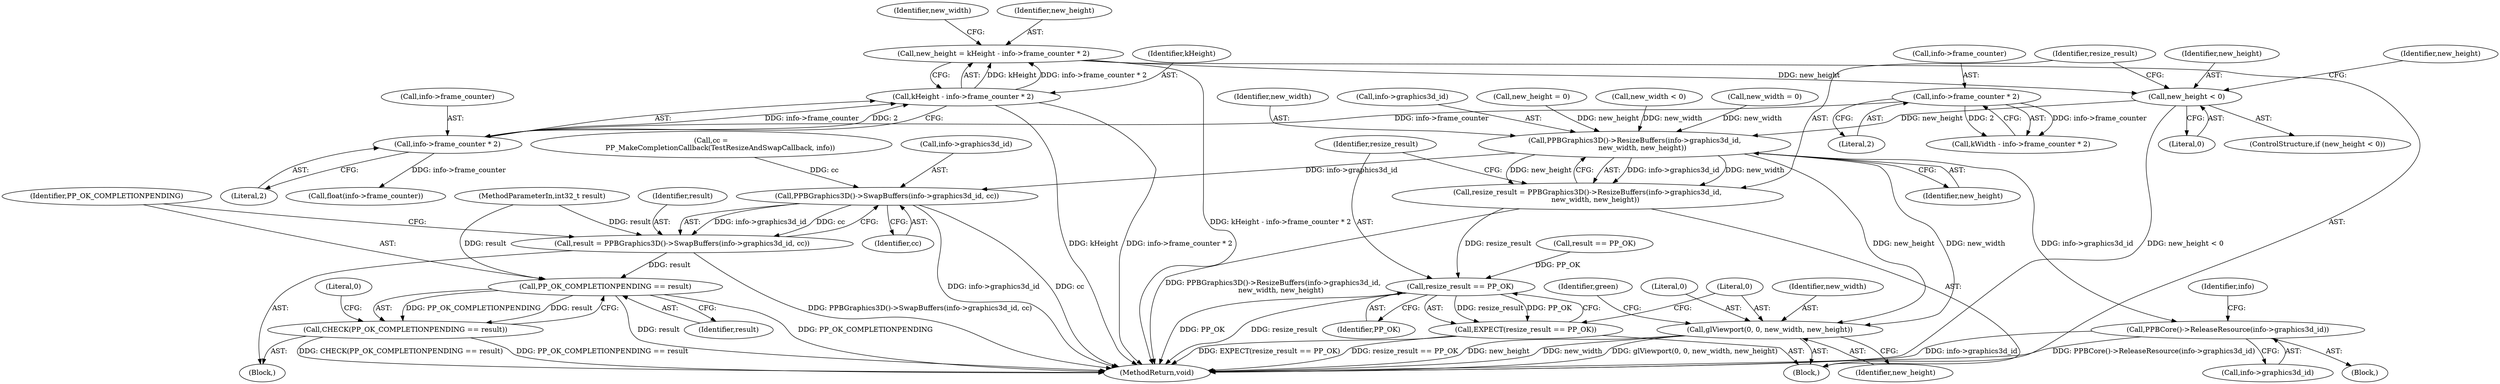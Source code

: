 digraph "1_Chrome_c96312d46205ea82764aba6255ecbb8dd5f57d11_0@integer" {
"1000125" [label="(Call,new_height = kHeight - info->frame_counter * 2)"];
"1000127" [label="(Call,kHeight - info->frame_counter * 2)"];
"1000129" [label="(Call,info->frame_counter * 2)"];
"1000119" [label="(Call,info->frame_counter * 2)"];
"1000142" [label="(Call,new_height < 0)"];
"1000151" [label="(Call,PPBGraphics3D()->ResizeBuffers(info->graphics3d_id,\n       new_width, new_height))"];
"1000149" [label="(Call,resize_result = PPBGraphics3D()->ResizeBuffers(info->graphics3d_id,\n       new_width, new_height))"];
"1000158" [label="(Call,resize_result == PP_OK)"];
"1000157" [label="(Call,EXPECT(resize_result == PP_OK))"];
"1000161" [label="(Call,glViewport(0, 0, new_width, new_height))"];
"1000210" [label="(Call,PPBGraphics3D()->SwapBuffers(info->graphics3d_id, cc))"];
"1000208" [label="(Call,result = PPBGraphics3D()->SwapBuffers(info->graphics3d_id, cc))"];
"1000216" [label="(Call,PP_OK_COMPLETIONPENDING == result)"];
"1000215" [label="(Call,CHECK(PP_OK_COMPLETIONPENDING == result))"];
"1000221" [label="(Call,PPBCore()->ReleaseResource(info->graphics3d_id))"];
"1000168" [label="(Identifier,green)"];
"1000128" [label="(Identifier,kHeight)"];
"1000135" [label="(Call,new_width < 0)"];
"1000142" [label="(Call,new_height < 0)"];
"1000220" [label="(Block,)"];
"1000138" [label="(Call,new_width = 0)"];
"1000217" [label="(Identifier,PP_OK_COMPLETIONPENDING)"];
"1000208" [label="(Call,result = PPBGraphics3D()->SwapBuffers(info->graphics3d_id, cc))"];
"1000119" [label="(Call,info->frame_counter * 2)"];
"1000117" [label="(Call,kWidth - info->frame_counter * 2)"];
"1000149" [label="(Call,resize_result = PPBGraphics3D()->ResizeBuffers(info->graphics3d_id,\n       new_width, new_height))"];
"1000163" [label="(Literal,0)"];
"1000229" [label="(Literal,0)"];
"1000155" [label="(Identifier,new_width)"];
"1000216" [label="(Call,PP_OK_COMPLETIONPENDING == result)"];
"1000211" [label="(Call,info->graphics3d_id)"];
"1000226" [label="(Identifier,info)"];
"1000120" [label="(Call,info->frame_counter)"];
"1000102" [label="(MethodParameterIn,int32_t result)"];
"1000218" [label="(Identifier,result)"];
"1000170" [label="(Call,float(info->frame_counter))"];
"1000152" [label="(Call,info->graphics3d_id)"];
"1000159" [label="(Identifier,resize_result)"];
"1000202" [label="(Call,cc =\n        PP_MakeCompletionCallback(TestResizeAndSwapCallback, info))"];
"1000162" [label="(Literal,0)"];
"1000145" [label="(Call,new_height = 0)"];
"1000200" [label="(Block,)"];
"1000209" [label="(Identifier,result)"];
"1000161" [label="(Call,glViewport(0, 0, new_width, new_height))"];
"1000151" [label="(Call,PPBGraphics3D()->ResizeBuffers(info->graphics3d_id,\n       new_width, new_height))"];
"1000125" [label="(Call,new_height = kHeight - info->frame_counter * 2)"];
"1000144" [label="(Literal,0)"];
"1000143" [label="(Identifier,new_height)"];
"1000150" [label="(Identifier,resize_result)"];
"1000160" [label="(Identifier,PP_OK)"];
"1000164" [label="(Identifier,new_width)"];
"1000127" [label="(Call,kHeight - info->frame_counter * 2)"];
"1000222" [label="(Call,info->graphics3d_id)"];
"1000221" [label="(Call,PPBCore()->ReleaseResource(info->graphics3d_id))"];
"1000165" [label="(Identifier,new_height)"];
"1000215" [label="(Call,CHECK(PP_OK_COMPLETIONPENDING == result))"];
"1000146" [label="(Identifier,new_height)"];
"1000141" [label="(ControlStructure,if (new_height < 0))"];
"1000156" [label="(Identifier,new_height)"];
"1000230" [label="(MethodReturn,void)"];
"1000105" [label="(Call,result == PP_OK)"];
"1000123" [label="(Literal,2)"];
"1000133" [label="(Literal,2)"];
"1000158" [label="(Call,resize_result == PP_OK)"];
"1000103" [label="(Block,)"];
"1000136" [label="(Identifier,new_width)"];
"1000130" [label="(Call,info->frame_counter)"];
"1000126" [label="(Identifier,new_height)"];
"1000129" [label="(Call,info->frame_counter * 2)"];
"1000210" [label="(Call,PPBGraphics3D()->SwapBuffers(info->graphics3d_id, cc))"];
"1000157" [label="(Call,EXPECT(resize_result == PP_OK))"];
"1000214" [label="(Identifier,cc)"];
"1000125" -> "1000103"  [label="AST: "];
"1000125" -> "1000127"  [label="CFG: "];
"1000126" -> "1000125"  [label="AST: "];
"1000127" -> "1000125"  [label="AST: "];
"1000136" -> "1000125"  [label="CFG: "];
"1000125" -> "1000230"  [label="DDG: kHeight - info->frame_counter * 2"];
"1000127" -> "1000125"  [label="DDG: kHeight"];
"1000127" -> "1000125"  [label="DDG: info->frame_counter * 2"];
"1000125" -> "1000142"  [label="DDG: new_height"];
"1000127" -> "1000129"  [label="CFG: "];
"1000128" -> "1000127"  [label="AST: "];
"1000129" -> "1000127"  [label="AST: "];
"1000127" -> "1000230"  [label="DDG: info->frame_counter * 2"];
"1000127" -> "1000230"  [label="DDG: kHeight"];
"1000129" -> "1000127"  [label="DDG: info->frame_counter"];
"1000129" -> "1000127"  [label="DDG: 2"];
"1000129" -> "1000133"  [label="CFG: "];
"1000130" -> "1000129"  [label="AST: "];
"1000133" -> "1000129"  [label="AST: "];
"1000119" -> "1000129"  [label="DDG: info->frame_counter"];
"1000129" -> "1000170"  [label="DDG: info->frame_counter"];
"1000119" -> "1000117"  [label="AST: "];
"1000119" -> "1000123"  [label="CFG: "];
"1000120" -> "1000119"  [label="AST: "];
"1000123" -> "1000119"  [label="AST: "];
"1000117" -> "1000119"  [label="CFG: "];
"1000119" -> "1000117"  [label="DDG: info->frame_counter"];
"1000119" -> "1000117"  [label="DDG: 2"];
"1000142" -> "1000141"  [label="AST: "];
"1000142" -> "1000144"  [label="CFG: "];
"1000143" -> "1000142"  [label="AST: "];
"1000144" -> "1000142"  [label="AST: "];
"1000146" -> "1000142"  [label="CFG: "];
"1000150" -> "1000142"  [label="CFG: "];
"1000142" -> "1000230"  [label="DDG: new_height < 0"];
"1000142" -> "1000151"  [label="DDG: new_height"];
"1000151" -> "1000149"  [label="AST: "];
"1000151" -> "1000156"  [label="CFG: "];
"1000152" -> "1000151"  [label="AST: "];
"1000155" -> "1000151"  [label="AST: "];
"1000156" -> "1000151"  [label="AST: "];
"1000149" -> "1000151"  [label="CFG: "];
"1000151" -> "1000149"  [label="DDG: info->graphics3d_id"];
"1000151" -> "1000149"  [label="DDG: new_width"];
"1000151" -> "1000149"  [label="DDG: new_height"];
"1000138" -> "1000151"  [label="DDG: new_width"];
"1000135" -> "1000151"  [label="DDG: new_width"];
"1000145" -> "1000151"  [label="DDG: new_height"];
"1000151" -> "1000161"  [label="DDG: new_width"];
"1000151" -> "1000161"  [label="DDG: new_height"];
"1000151" -> "1000210"  [label="DDG: info->graphics3d_id"];
"1000151" -> "1000221"  [label="DDG: info->graphics3d_id"];
"1000149" -> "1000103"  [label="AST: "];
"1000150" -> "1000149"  [label="AST: "];
"1000159" -> "1000149"  [label="CFG: "];
"1000149" -> "1000230"  [label="DDG: PPBGraphics3D()->ResizeBuffers(info->graphics3d_id,\n       new_width, new_height)"];
"1000149" -> "1000158"  [label="DDG: resize_result"];
"1000158" -> "1000157"  [label="AST: "];
"1000158" -> "1000160"  [label="CFG: "];
"1000159" -> "1000158"  [label="AST: "];
"1000160" -> "1000158"  [label="AST: "];
"1000157" -> "1000158"  [label="CFG: "];
"1000158" -> "1000230"  [label="DDG: resize_result"];
"1000158" -> "1000230"  [label="DDG: PP_OK"];
"1000158" -> "1000157"  [label="DDG: resize_result"];
"1000158" -> "1000157"  [label="DDG: PP_OK"];
"1000105" -> "1000158"  [label="DDG: PP_OK"];
"1000157" -> "1000103"  [label="AST: "];
"1000162" -> "1000157"  [label="CFG: "];
"1000157" -> "1000230"  [label="DDG: EXPECT(resize_result == PP_OK)"];
"1000157" -> "1000230"  [label="DDG: resize_result == PP_OK"];
"1000161" -> "1000103"  [label="AST: "];
"1000161" -> "1000165"  [label="CFG: "];
"1000162" -> "1000161"  [label="AST: "];
"1000163" -> "1000161"  [label="AST: "];
"1000164" -> "1000161"  [label="AST: "];
"1000165" -> "1000161"  [label="AST: "];
"1000168" -> "1000161"  [label="CFG: "];
"1000161" -> "1000230"  [label="DDG: new_width"];
"1000161" -> "1000230"  [label="DDG: glViewport(0, 0, new_width, new_height)"];
"1000161" -> "1000230"  [label="DDG: new_height"];
"1000210" -> "1000208"  [label="AST: "];
"1000210" -> "1000214"  [label="CFG: "];
"1000211" -> "1000210"  [label="AST: "];
"1000214" -> "1000210"  [label="AST: "];
"1000208" -> "1000210"  [label="CFG: "];
"1000210" -> "1000230"  [label="DDG: cc"];
"1000210" -> "1000230"  [label="DDG: info->graphics3d_id"];
"1000210" -> "1000208"  [label="DDG: info->graphics3d_id"];
"1000210" -> "1000208"  [label="DDG: cc"];
"1000202" -> "1000210"  [label="DDG: cc"];
"1000208" -> "1000200"  [label="AST: "];
"1000209" -> "1000208"  [label="AST: "];
"1000217" -> "1000208"  [label="CFG: "];
"1000208" -> "1000230"  [label="DDG: PPBGraphics3D()->SwapBuffers(info->graphics3d_id, cc)"];
"1000102" -> "1000208"  [label="DDG: result"];
"1000208" -> "1000216"  [label="DDG: result"];
"1000216" -> "1000215"  [label="AST: "];
"1000216" -> "1000218"  [label="CFG: "];
"1000217" -> "1000216"  [label="AST: "];
"1000218" -> "1000216"  [label="AST: "];
"1000215" -> "1000216"  [label="CFG: "];
"1000216" -> "1000230"  [label="DDG: PP_OK_COMPLETIONPENDING"];
"1000216" -> "1000230"  [label="DDG: result"];
"1000216" -> "1000215"  [label="DDG: PP_OK_COMPLETIONPENDING"];
"1000216" -> "1000215"  [label="DDG: result"];
"1000102" -> "1000216"  [label="DDG: result"];
"1000215" -> "1000200"  [label="AST: "];
"1000229" -> "1000215"  [label="CFG: "];
"1000215" -> "1000230"  [label="DDG: PP_OK_COMPLETIONPENDING == result"];
"1000215" -> "1000230"  [label="DDG: CHECK(PP_OK_COMPLETIONPENDING == result)"];
"1000221" -> "1000220"  [label="AST: "];
"1000221" -> "1000222"  [label="CFG: "];
"1000222" -> "1000221"  [label="AST: "];
"1000226" -> "1000221"  [label="CFG: "];
"1000221" -> "1000230"  [label="DDG: PPBCore()->ReleaseResource(info->graphics3d_id)"];
"1000221" -> "1000230"  [label="DDG: info->graphics3d_id"];
}
